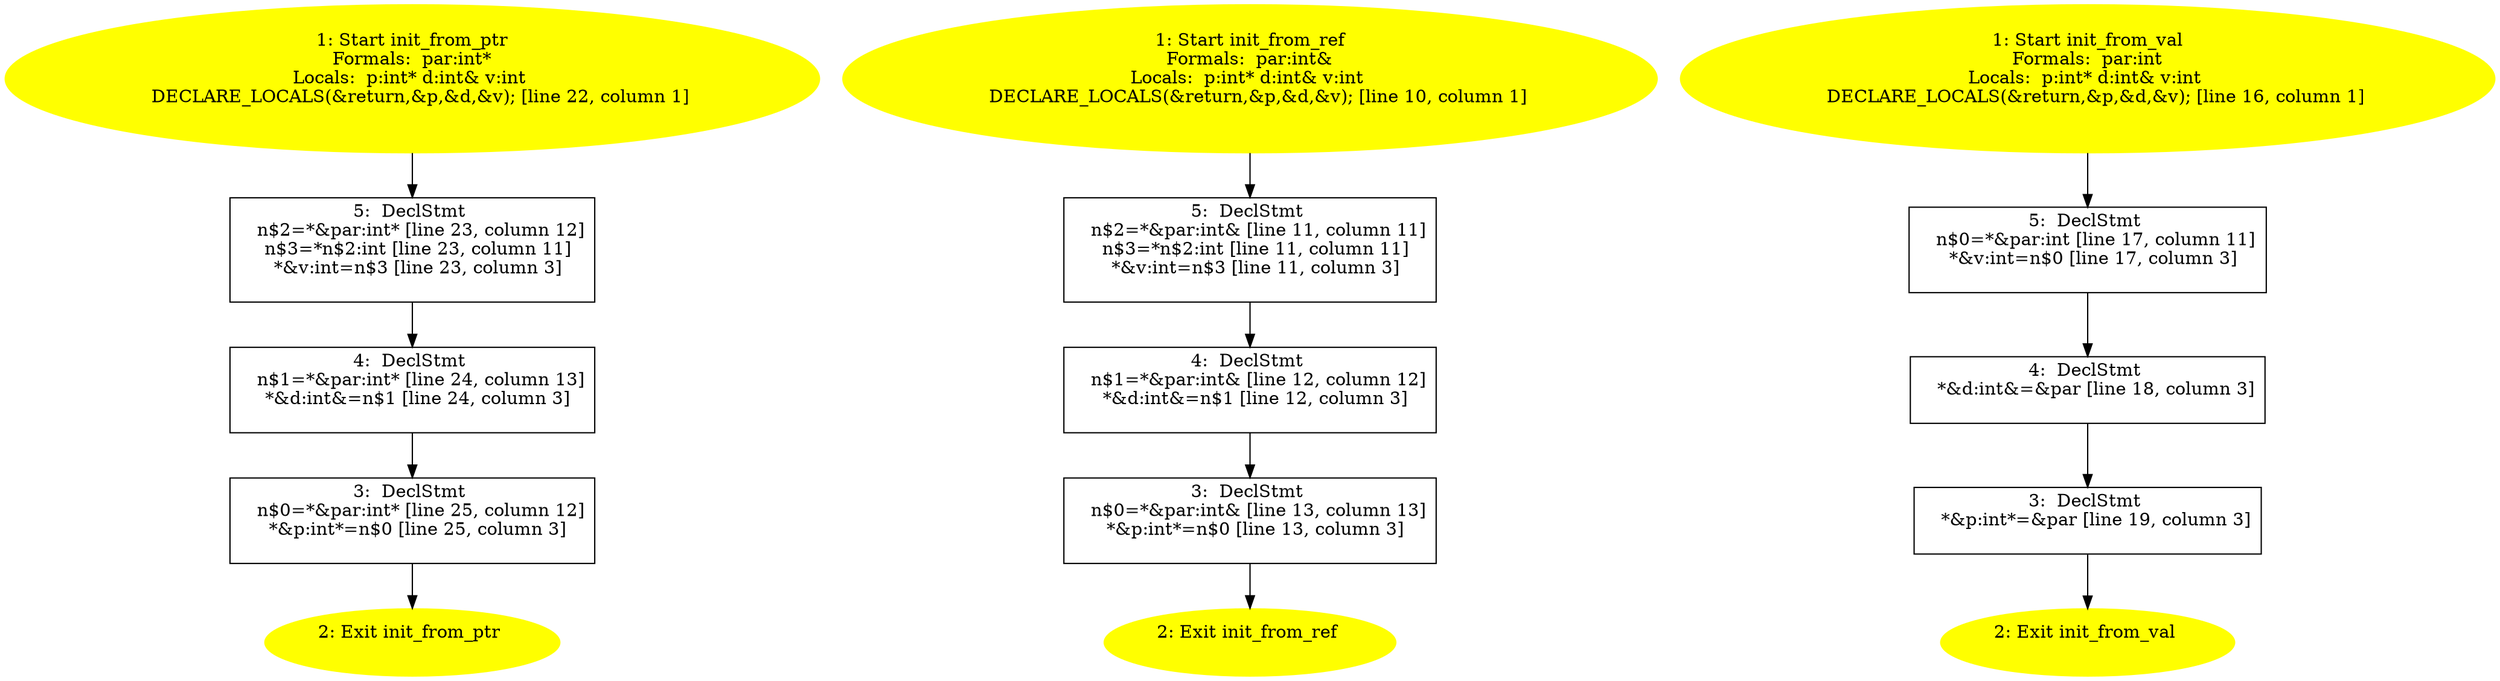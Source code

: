 /* @generated */
digraph cfg {
"init_from_ptr#9521990274512470149.d27094f3cfd0d42c143fba9593870578_1" [label="1: Start init_from_ptr\nFormals:  par:int*\nLocals:  p:int* d:int& v:int \n   DECLARE_LOCALS(&return,&p,&d,&v); [line 22, column 1]\n " color=yellow style=filled]
	

	 "init_from_ptr#9521990274512470149.d27094f3cfd0d42c143fba9593870578_1" -> "init_from_ptr#9521990274512470149.d27094f3cfd0d42c143fba9593870578_5" ;
"init_from_ptr#9521990274512470149.d27094f3cfd0d42c143fba9593870578_2" [label="2: Exit init_from_ptr \n  " color=yellow style=filled]
	

"init_from_ptr#9521990274512470149.d27094f3cfd0d42c143fba9593870578_3" [label="3:  DeclStmt \n   n$0=*&par:int* [line 25, column 12]\n  *&p:int*=n$0 [line 25, column 3]\n " shape="box"]
	

	 "init_from_ptr#9521990274512470149.d27094f3cfd0d42c143fba9593870578_3" -> "init_from_ptr#9521990274512470149.d27094f3cfd0d42c143fba9593870578_2" ;
"init_from_ptr#9521990274512470149.d27094f3cfd0d42c143fba9593870578_4" [label="4:  DeclStmt \n   n$1=*&par:int* [line 24, column 13]\n  *&d:int&=n$1 [line 24, column 3]\n " shape="box"]
	

	 "init_from_ptr#9521990274512470149.d27094f3cfd0d42c143fba9593870578_4" -> "init_from_ptr#9521990274512470149.d27094f3cfd0d42c143fba9593870578_3" ;
"init_from_ptr#9521990274512470149.d27094f3cfd0d42c143fba9593870578_5" [label="5:  DeclStmt \n   n$2=*&par:int* [line 23, column 12]\n  n$3=*n$2:int [line 23, column 11]\n  *&v:int=n$3 [line 23, column 3]\n " shape="box"]
	

	 "init_from_ptr#9521990274512470149.d27094f3cfd0d42c143fba9593870578_5" -> "init_from_ptr#9521990274512470149.d27094f3cfd0d42c143fba9593870578_4" ;
"init_from_ref#17239877270654219020.166550b98b7cafba1c908639121bced8_1" [label="1: Start init_from_ref\nFormals:  par:int&\nLocals:  p:int* d:int& v:int \n   DECLARE_LOCALS(&return,&p,&d,&v); [line 10, column 1]\n " color=yellow style=filled]
	

	 "init_from_ref#17239877270654219020.166550b98b7cafba1c908639121bced8_1" -> "init_from_ref#17239877270654219020.166550b98b7cafba1c908639121bced8_5" ;
"init_from_ref#17239877270654219020.166550b98b7cafba1c908639121bced8_2" [label="2: Exit init_from_ref \n  " color=yellow style=filled]
	

"init_from_ref#17239877270654219020.166550b98b7cafba1c908639121bced8_3" [label="3:  DeclStmt \n   n$0=*&par:int& [line 13, column 13]\n  *&p:int*=n$0 [line 13, column 3]\n " shape="box"]
	

	 "init_from_ref#17239877270654219020.166550b98b7cafba1c908639121bced8_3" -> "init_from_ref#17239877270654219020.166550b98b7cafba1c908639121bced8_2" ;
"init_from_ref#17239877270654219020.166550b98b7cafba1c908639121bced8_4" [label="4:  DeclStmt \n   n$1=*&par:int& [line 12, column 12]\n  *&d:int&=n$1 [line 12, column 3]\n " shape="box"]
	

	 "init_from_ref#17239877270654219020.166550b98b7cafba1c908639121bced8_4" -> "init_from_ref#17239877270654219020.166550b98b7cafba1c908639121bced8_3" ;
"init_from_ref#17239877270654219020.166550b98b7cafba1c908639121bced8_5" [label="5:  DeclStmt \n   n$2=*&par:int& [line 11, column 11]\n  n$3=*n$2:int [line 11, column 11]\n  *&v:int=n$3 [line 11, column 3]\n " shape="box"]
	

	 "init_from_ref#17239877270654219020.166550b98b7cafba1c908639121bced8_5" -> "init_from_ref#17239877270654219020.166550b98b7cafba1c908639121bced8_4" ;
"init_from_val#14538961741925123970.e5e29991fa3b6aa0a341c0c9f54754a7_1" [label="1: Start init_from_val\nFormals:  par:int\nLocals:  p:int* d:int& v:int \n   DECLARE_LOCALS(&return,&p,&d,&v); [line 16, column 1]\n " color=yellow style=filled]
	

	 "init_from_val#14538961741925123970.e5e29991fa3b6aa0a341c0c9f54754a7_1" -> "init_from_val#14538961741925123970.e5e29991fa3b6aa0a341c0c9f54754a7_5" ;
"init_from_val#14538961741925123970.e5e29991fa3b6aa0a341c0c9f54754a7_2" [label="2: Exit init_from_val \n  " color=yellow style=filled]
	

"init_from_val#14538961741925123970.e5e29991fa3b6aa0a341c0c9f54754a7_3" [label="3:  DeclStmt \n   *&p:int*=&par [line 19, column 3]\n " shape="box"]
	

	 "init_from_val#14538961741925123970.e5e29991fa3b6aa0a341c0c9f54754a7_3" -> "init_from_val#14538961741925123970.e5e29991fa3b6aa0a341c0c9f54754a7_2" ;
"init_from_val#14538961741925123970.e5e29991fa3b6aa0a341c0c9f54754a7_4" [label="4:  DeclStmt \n   *&d:int&=&par [line 18, column 3]\n " shape="box"]
	

	 "init_from_val#14538961741925123970.e5e29991fa3b6aa0a341c0c9f54754a7_4" -> "init_from_val#14538961741925123970.e5e29991fa3b6aa0a341c0c9f54754a7_3" ;
"init_from_val#14538961741925123970.e5e29991fa3b6aa0a341c0c9f54754a7_5" [label="5:  DeclStmt \n   n$0=*&par:int [line 17, column 11]\n  *&v:int=n$0 [line 17, column 3]\n " shape="box"]
	

	 "init_from_val#14538961741925123970.e5e29991fa3b6aa0a341c0c9f54754a7_5" -> "init_from_val#14538961741925123970.e5e29991fa3b6aa0a341c0c9f54754a7_4" ;
}
